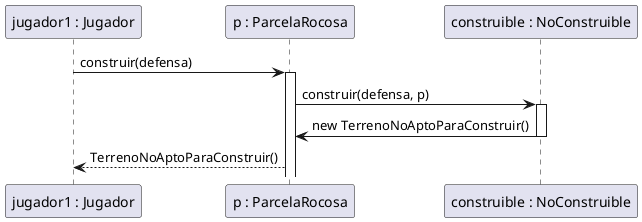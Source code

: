 @startuml
'https://plantuml.com/sequence-diagram

"jugador1 : Jugador" -> "p : ParcelaRocosa" : construir(defensa)
activate "p : ParcelaRocosa"
"p : ParcelaRocosa" -> "construible : NoConstruible" : construir(defensa, p)
activate "construible : NoConstruible"
"construible : NoConstruible" -> "p : ParcelaRocosa" : new TerrenoNoAptoParaConstruir()

deactivate "construible : NoConstruible"
"p : ParcelaRocosa" --> "jugador1 : Jugador" : TerrenoNoAptoParaConstruir()

@enduml